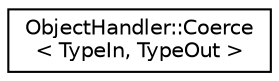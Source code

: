 digraph "Graphical Class Hierarchy"
{
  edge [fontname="Helvetica",fontsize="10",labelfontname="Helvetica",labelfontsize="10"];
  node [fontname="Helvetica",fontsize="10",shape=record];
  rankdir="LR";
  Node0 [label="ObjectHandler::Coerce\l\< TypeIn, TypeOut \>",height=0.2,width=0.4,color="black", fillcolor="white", style="filled",URL="$class_object_handler_1_1_coerce.html",tooltip="Base class in support of datatype coercion. "];
}
